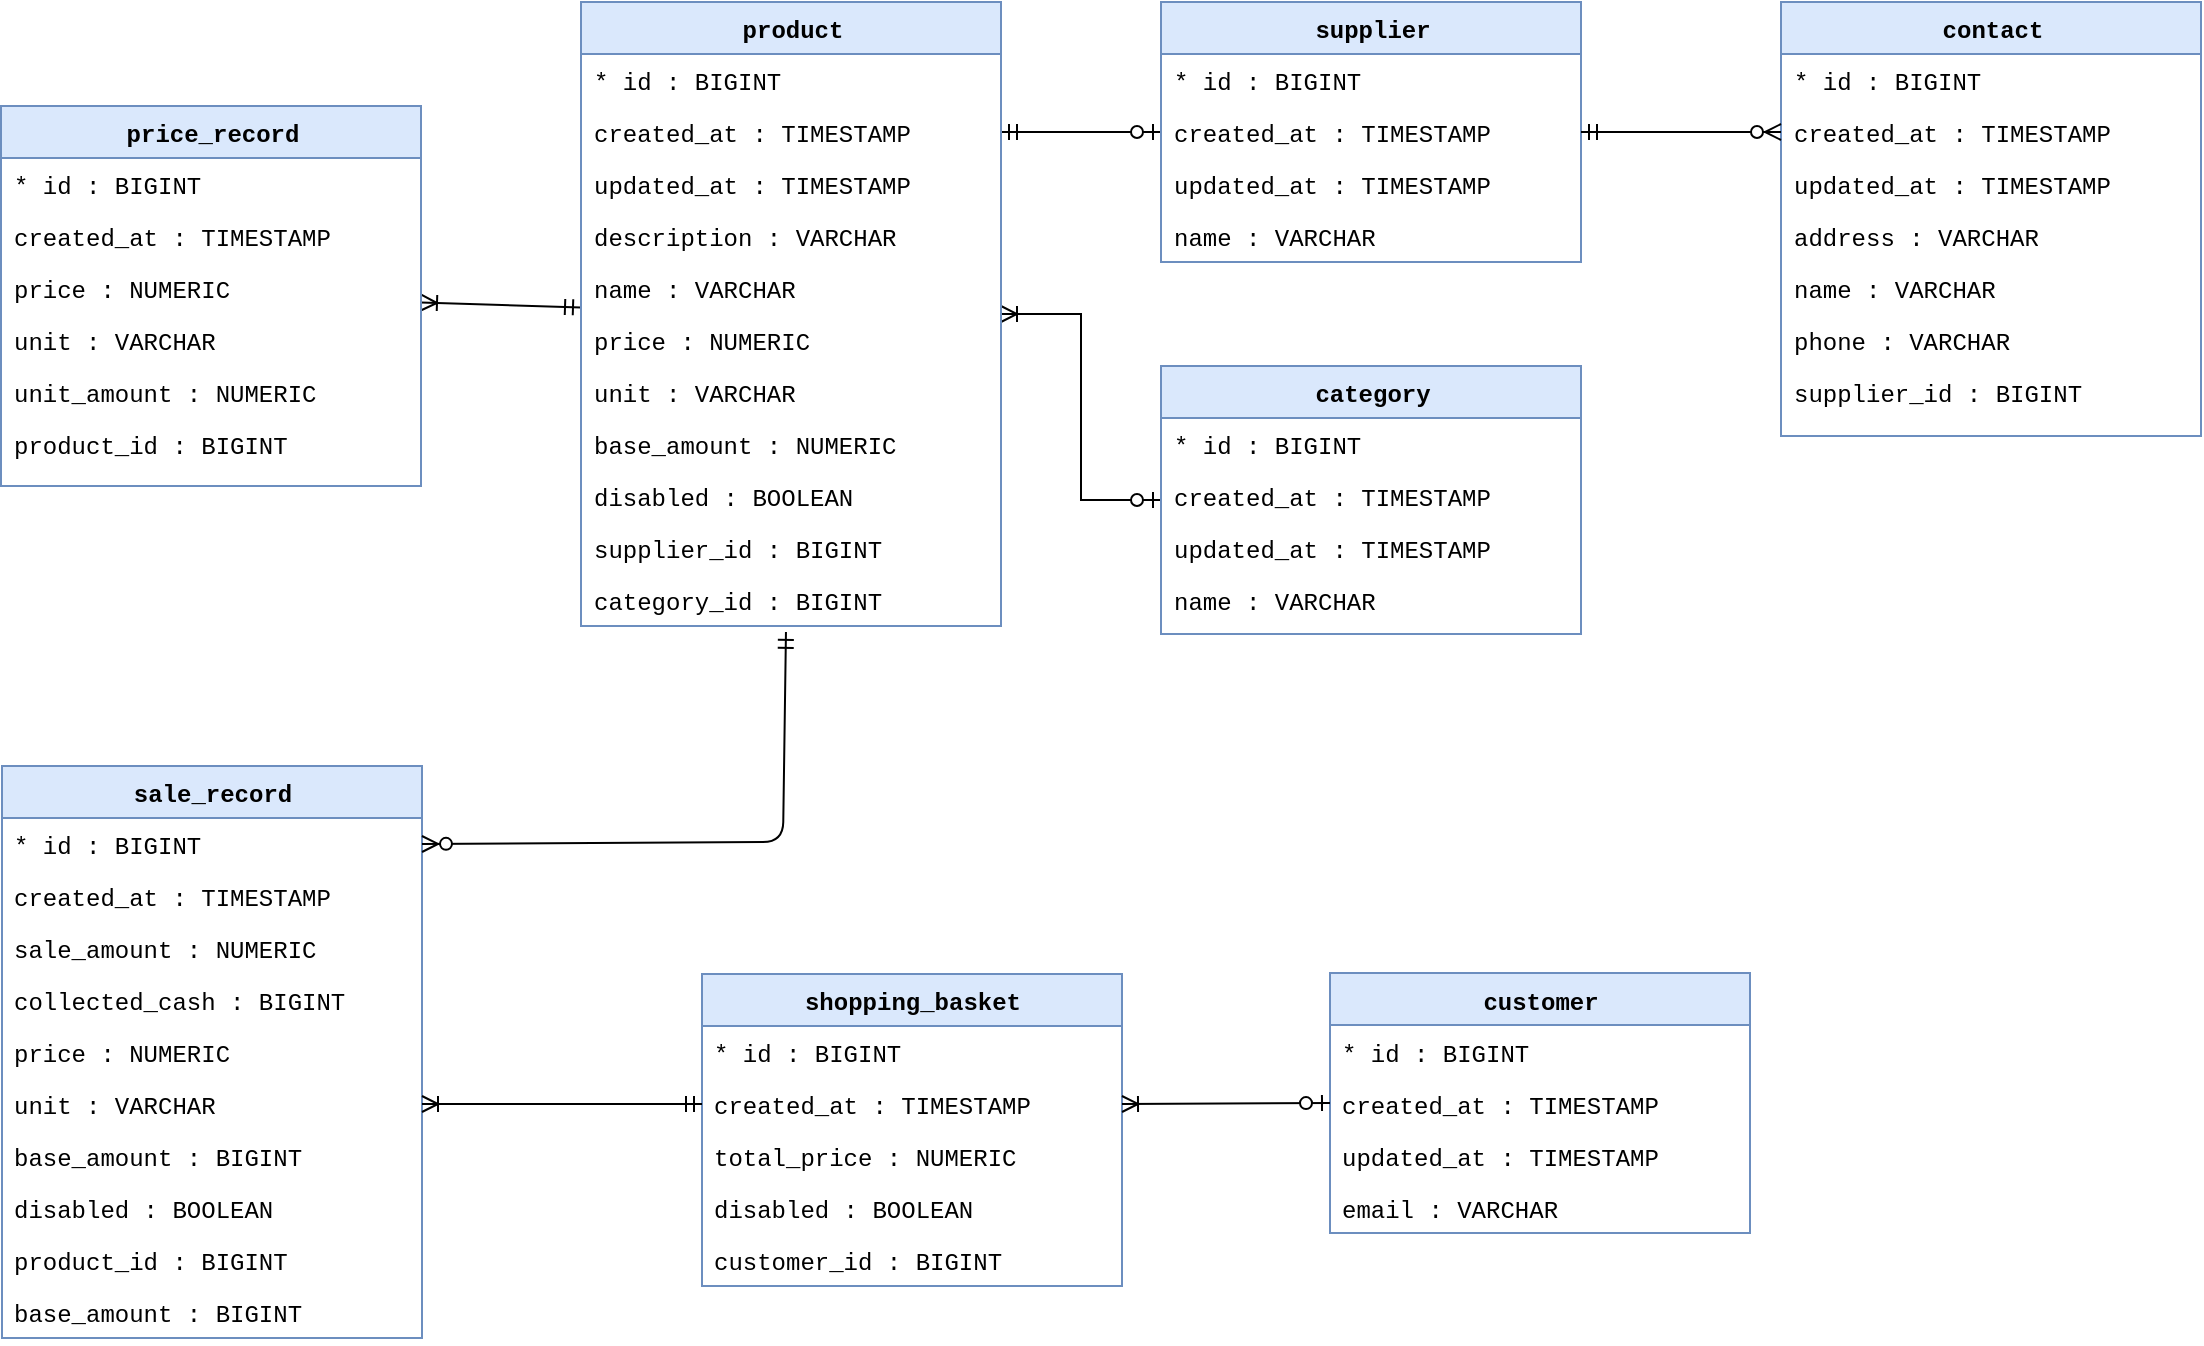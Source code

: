 <mxfile version="10.6.7" type="device"><diagram name="Page-1" id="9f46799a-70d6-7492-0946-bef42562c5a5"><mxGraphModel dx="898" dy="662" grid="1" gridSize="10" guides="1" tooltips="1" connect="1" arrows="1" fold="1" page="1" pageScale="1" pageWidth="1400" pageHeight="850" background="#ffffff" math="0" shadow="0"><root><mxCell id="0"/><mxCell id="1" parent="0"/><mxCell id="7nwU8YPS7pxJxNZz5ea_-14" value="&lt;font face=&quot;Courier New&quot;&gt;sale_record&lt;br&gt;&lt;/font&gt;&lt;br&gt;" style="swimlane;html=1;fontStyle=1;align=center;verticalAlign=top;childLayout=stackLayout;horizontal=1;startSize=26;horizontalStack=0;resizeParent=1;resizeLast=0;collapsible=1;marginBottom=0;swimlaneFillColor=#ffffff;rounded=0;shadow=0;comic=0;labelBackgroundColor=none;strokeColor=#6c8ebf;strokeWidth=1;fillColor=#dae8fc;fontFamily=Verdana;fontSize=12;" parent="1" vertex="1"><mxGeometry x="150" y="500" width="210" height="286" as="geometry"/></mxCell><mxCell id="7nwU8YPS7pxJxNZz5ea_-15" value="&lt;font face=&quot;Courier New&quot;&gt;* id : BIGINT&lt;/font&gt;" style="text;html=1;strokeColor=none;fillColor=none;align=left;verticalAlign=top;spacingLeft=4;spacingRight=4;whiteSpace=wrap;overflow=hidden;rotatable=0;points=[[0,0.5],[1,0.5]];portConstraint=eastwest;" parent="7nwU8YPS7pxJxNZz5ea_-14" vertex="1"><mxGeometry y="26" width="210" height="26" as="geometry"/></mxCell><mxCell id="7nwU8YPS7pxJxNZz5ea_-16" value="&lt;font face=&quot;Courier New&quot;&gt;created_at : TIMESTAMP&lt;/font&gt;" style="text;html=1;strokeColor=none;fillColor=none;align=left;verticalAlign=top;spacingLeft=4;spacingRight=4;whiteSpace=wrap;overflow=hidden;rotatable=0;points=[[0,0.5],[1,0.5]];portConstraint=eastwest;" parent="7nwU8YPS7pxJxNZz5ea_-14" vertex="1"><mxGeometry y="52" width="210" height="26" as="geometry"/></mxCell><mxCell id="7nwU8YPS7pxJxNZz5ea_-116" value="&lt;font face=&quot;Courier New&quot;&gt;sale_amount : NUMERIC&lt;/font&gt;" style="text;html=1;strokeColor=none;fillColor=none;align=left;verticalAlign=top;spacingLeft=4;spacingRight=4;whiteSpace=wrap;overflow=hidden;rotatable=0;points=[[0,0.5],[1,0.5]];portConstraint=eastwest;" parent="7nwU8YPS7pxJxNZz5ea_-14" vertex="1"><mxGeometry y="78" width="210" height="26" as="geometry"/></mxCell><mxCell id="7nwU8YPS7pxJxNZz5ea_-118" value="&lt;font face=&quot;Courier New&quot;&gt;collected_cash : BIGINT&lt;/font&gt;" style="text;html=1;strokeColor=none;fillColor=none;align=left;verticalAlign=top;spacingLeft=4;spacingRight=4;whiteSpace=wrap;overflow=hidden;rotatable=0;points=[[0,0.5],[1,0.5]];portConstraint=eastwest;" parent="7nwU8YPS7pxJxNZz5ea_-14" vertex="1"><mxGeometry y="104" width="210" height="26" as="geometry"/></mxCell><mxCell id="7nwU8YPS7pxJxNZz5ea_-119" value="&lt;font face=&quot;Courier New&quot;&gt;price : NUMERIC&lt;/font&gt;" style="text;html=1;strokeColor=none;fillColor=none;align=left;verticalAlign=top;spacingLeft=4;spacingRight=4;whiteSpace=wrap;overflow=hidden;rotatable=0;points=[[0,0.5],[1,0.5]];portConstraint=eastwest;" parent="7nwU8YPS7pxJxNZz5ea_-14" vertex="1"><mxGeometry y="130" width="210" height="26" as="geometry"/></mxCell><mxCell id="7nwU8YPS7pxJxNZz5ea_-121" value="&lt;font face=&quot;Courier New&quot;&gt;unit : VARCHAR&lt;/font&gt;" style="text;html=1;strokeColor=none;fillColor=none;align=left;verticalAlign=top;spacingLeft=4;spacingRight=4;whiteSpace=wrap;overflow=hidden;rotatable=0;points=[[0,0.5],[1,0.5]];portConstraint=eastwest;" parent="7nwU8YPS7pxJxNZz5ea_-14" vertex="1"><mxGeometry y="156" width="210" height="26" as="geometry"/></mxCell><mxCell id="vKMi6-VbqMgXZf9BThyj-1" value="&lt;font face=&quot;Courier New&quot;&gt;base_amount : BIGINT&lt;/font&gt;" style="text;html=1;strokeColor=none;fillColor=none;align=left;verticalAlign=top;spacingLeft=4;spacingRight=4;whiteSpace=wrap;overflow=hidden;rotatable=0;points=[[0,0.5],[1,0.5]];portConstraint=eastwest;" parent="7nwU8YPS7pxJxNZz5ea_-14" vertex="1"><mxGeometry y="182" width="210" height="26" as="geometry"/></mxCell><mxCell id="vKMi6-VbqMgXZf9BThyj-2" value="&lt;font face=&quot;Courier New&quot;&gt;disabled : BOOLEAN&lt;/font&gt;" style="text;html=1;strokeColor=none;fillColor=none;align=left;verticalAlign=top;spacingLeft=4;spacingRight=4;whiteSpace=wrap;overflow=hidden;rotatable=0;points=[[0,0.5],[1,0.5]];portConstraint=eastwest;" parent="7nwU8YPS7pxJxNZz5ea_-14" vertex="1"><mxGeometry y="208" width="210" height="26" as="geometry"/></mxCell><mxCell id="vKMi6-VbqMgXZf9BThyj-3" value="&lt;font face=&quot;Courier New&quot;&gt;product_id : BIGINT&lt;/font&gt;" style="text;html=1;strokeColor=none;fillColor=none;align=left;verticalAlign=top;spacingLeft=4;spacingRight=4;whiteSpace=wrap;overflow=hidden;rotatable=0;points=[[0,0.5],[1,0.5]];portConstraint=eastwest;" parent="7nwU8YPS7pxJxNZz5ea_-14" vertex="1"><mxGeometry y="234" width="210" height="26" as="geometry"/></mxCell><mxCell id="tIykfAPJKMvqnPyVSORO-4" value="&lt;font face=&quot;Courier New&quot;&gt;base_amount : BIGINT&lt;/font&gt;" style="text;html=1;strokeColor=none;fillColor=none;align=left;verticalAlign=top;spacingLeft=4;spacingRight=4;whiteSpace=wrap;overflow=hidden;rotatable=0;points=[[0,0.5],[1,0.5]];portConstraint=eastwest;" parent="7nwU8YPS7pxJxNZz5ea_-14" vertex="1"><mxGeometry y="260" width="210" height="26" as="geometry"/></mxCell><mxCell id="7nwU8YPS7pxJxNZz5ea_-51" value="&lt;font face=&quot;Courier New&quot;&gt;shopping_basket&lt;/font&gt;" style="swimlane;html=1;fontStyle=1;align=center;verticalAlign=top;childLayout=stackLayout;horizontal=1;startSize=26;horizontalStack=0;resizeParent=1;resizeLast=0;collapsible=1;marginBottom=0;swimlaneFillColor=#ffffff;rounded=0;shadow=0;comic=0;labelBackgroundColor=none;strokeColor=#6c8ebf;strokeWidth=1;fillColor=#dae8fc;fontFamily=Verdana;fontSize=12;" parent="1" vertex="1"><mxGeometry x="500" y="604" width="210" height="156" as="geometry"/></mxCell><mxCell id="7nwU8YPS7pxJxNZz5ea_-52" value="&lt;font face=&quot;Courier New&quot;&gt;* id : BIGINT&lt;/font&gt;" style="text;html=1;strokeColor=none;fillColor=none;align=left;verticalAlign=top;spacingLeft=4;spacingRight=4;whiteSpace=wrap;overflow=hidden;rotatable=0;points=[[0,0.5],[1,0.5]];portConstraint=eastwest;" parent="7nwU8YPS7pxJxNZz5ea_-51" vertex="1"><mxGeometry y="26" width="210" height="26" as="geometry"/></mxCell><mxCell id="7nwU8YPS7pxJxNZz5ea_-53" value="&lt;font face=&quot;Courier New&quot;&gt;created_at : TIMESTAMP&lt;/font&gt;" style="text;html=1;strokeColor=none;fillColor=none;align=left;verticalAlign=top;spacingLeft=4;spacingRight=4;whiteSpace=wrap;overflow=hidden;rotatable=0;points=[[0,0.5],[1,0.5]];portConstraint=eastwest;" parent="7nwU8YPS7pxJxNZz5ea_-51" vertex="1"><mxGeometry y="52" width="210" height="26" as="geometry"/></mxCell><mxCell id="7nwU8YPS7pxJxNZz5ea_-133" value="&lt;font face=&quot;Courier New&quot;&gt;total_price : NUMERIC&lt;/font&gt;" style="text;html=1;strokeColor=none;fillColor=none;align=left;verticalAlign=top;spacingLeft=4;spacingRight=4;whiteSpace=wrap;overflow=hidden;rotatable=0;points=[[0,0.5],[1,0.5]];portConstraint=eastwest;" parent="7nwU8YPS7pxJxNZz5ea_-51" vertex="1"><mxGeometry y="78" width="210" height="26" as="geometry"/></mxCell><mxCell id="tIykfAPJKMvqnPyVSORO-2" value="&lt;font face=&quot;Courier New&quot;&gt;disabled : BOOLEAN&lt;/font&gt;" style="text;html=1;strokeColor=none;fillColor=none;align=left;verticalAlign=top;spacingLeft=4;spacingRight=4;whiteSpace=wrap;overflow=hidden;rotatable=0;points=[[0,0.5],[1,0.5]];portConstraint=eastwest;" parent="7nwU8YPS7pxJxNZz5ea_-51" vertex="1"><mxGeometry y="104" width="210" height="26" as="geometry"/></mxCell><mxCell id="tIykfAPJKMvqnPyVSORO-3" value="&lt;font face=&quot;Courier New&quot;&gt;customer_id : BIGINT&lt;/font&gt;" style="text;html=1;strokeColor=none;fillColor=none;align=left;verticalAlign=top;spacingLeft=4;spacingRight=4;whiteSpace=wrap;overflow=hidden;rotatable=0;points=[[0,0.5],[1,0.5]];portConstraint=eastwest;" parent="7nwU8YPS7pxJxNZz5ea_-51" vertex="1"><mxGeometry y="130" width="210" height="26" as="geometry"/></mxCell><mxCell id="7nwU8YPS7pxJxNZz5ea_-57" value="&lt;font face=&quot;Courier New&quot;&gt;customer&lt;/font&gt;" style="swimlane;html=1;fontStyle=1;align=center;verticalAlign=top;childLayout=stackLayout;horizontal=1;startSize=26;horizontalStack=0;resizeParent=1;resizeLast=0;collapsible=1;marginBottom=0;swimlaneFillColor=#ffffff;rounded=0;shadow=0;comic=0;labelBackgroundColor=none;strokeColor=#6c8ebf;strokeWidth=1;fillColor=#dae8fc;fontFamily=Verdana;fontSize=12;" parent="1" vertex="1"><mxGeometry x="814" y="603.5" width="210" height="130" as="geometry"/></mxCell><mxCell id="7nwU8YPS7pxJxNZz5ea_-58" value="&lt;font face=&quot;Courier New&quot;&gt;* id : BIGINT&lt;/font&gt;" style="text;html=1;strokeColor=none;fillColor=none;align=left;verticalAlign=top;spacingLeft=4;spacingRight=4;whiteSpace=wrap;overflow=hidden;rotatable=0;points=[[0,0.5],[1,0.5]];portConstraint=eastwest;" parent="7nwU8YPS7pxJxNZz5ea_-57" vertex="1"><mxGeometry y="26" width="210" height="26" as="geometry"/></mxCell><mxCell id="7nwU8YPS7pxJxNZz5ea_-59" value="&lt;font face=&quot;Courier New&quot;&gt;created_at : TIMESTAMP&lt;/font&gt;" style="text;html=1;strokeColor=none;fillColor=none;align=left;verticalAlign=top;spacingLeft=4;spacingRight=4;whiteSpace=wrap;overflow=hidden;rotatable=0;points=[[0,0.5],[1,0.5]];portConstraint=eastwest;" parent="7nwU8YPS7pxJxNZz5ea_-57" vertex="1"><mxGeometry y="52" width="210" height="26" as="geometry"/></mxCell><mxCell id="7nwU8YPS7pxJxNZz5ea_-60" value="&lt;font face=&quot;Courier New&quot;&gt;updated_at : TIMESTAMP&lt;/font&gt;" style="text;html=1;strokeColor=none;fillColor=none;align=left;verticalAlign=top;spacingLeft=4;spacingRight=4;whiteSpace=wrap;overflow=hidden;rotatable=0;points=[[0,0.5],[1,0.5]];portConstraint=eastwest;" parent="7nwU8YPS7pxJxNZz5ea_-57" vertex="1"><mxGeometry y="78" width="210" height="26" as="geometry"/></mxCell><mxCell id="7nwU8YPS7pxJxNZz5ea_-134" value="&lt;font face=&quot;Courier New&quot;&gt;email : VARCHAR&lt;/font&gt;" style="text;html=1;strokeColor=none;fillColor=none;align=left;verticalAlign=top;spacingLeft=4;spacingRight=4;whiteSpace=wrap;overflow=hidden;rotatable=0;points=[[0,0.5],[1,0.5]];portConstraint=eastwest;" parent="7nwU8YPS7pxJxNZz5ea_-57" vertex="1"><mxGeometry y="104" width="210" height="26" as="geometry"/></mxCell><mxCell id="7nwU8YPS7pxJxNZz5ea_-28" value="" style="edgeStyle=orthogonalEdgeStyle;rounded=0;orthogonalLoop=1;jettySize=auto;html=1;startArrow=ERoneToMany;startFill=0;endArrow=ERzeroToOne;endFill=1;" parent="1" source="7nwU8YPS7pxJxNZz5ea_-19" target="7nwU8YPS7pxJxNZz5ea_-24" edge="1"><mxGeometry relative="1" as="geometry"/></mxCell><mxCell id="7nwU8YPS7pxJxNZz5ea_-33" value="" style="rounded=0;orthogonalLoop=1;jettySize=auto;html=1;startArrow=ERmandOne;startFill=0;endArrow=ERzeroToOne;endFill=1;exitX=1;exitY=0.5;exitDx=0;exitDy=0;" parent="1" source="7nwU8YPS7pxJxNZz5ea_-21" target="7nwU8YPS7pxJxNZz5ea_-29" edge="1"><mxGeometry relative="1" as="geometry"/></mxCell><mxCell id="7nwU8YPS7pxJxNZz5ea_-105" value="" style="edgeStyle=none;rounded=0;orthogonalLoop=1;jettySize=auto;html=1;startArrow=ERmandOne;startFill=0;endArrow=ERoneToMany;endFill=0;" parent="1" source="7nwU8YPS7pxJxNZz5ea_-19" target="7nwU8YPS7pxJxNZz5ea_-94" edge="1"><mxGeometry relative="1" as="geometry"/></mxCell><mxCell id="7nwU8YPS7pxJxNZz5ea_-19" value="&lt;font face=&quot;Courier New&quot;&gt;product&lt;/font&gt;&lt;br&gt;" style="swimlane;html=1;fontStyle=1;align=center;verticalAlign=top;childLayout=stackLayout;horizontal=1;startSize=26;horizontalStack=0;resizeParent=1;resizeLast=0;collapsible=1;marginBottom=0;swimlaneFillColor=#ffffff;rounded=0;shadow=0;comic=0;labelBackgroundColor=none;strokeColor=#6c8ebf;strokeWidth=1;fillColor=#dae8fc;fontFamily=Verdana;fontSize=12;" parent="1" vertex="1"><mxGeometry x="439.5" y="118" width="210" height="312" as="geometry"/></mxCell><mxCell id="7nwU8YPS7pxJxNZz5ea_-20" value="&lt;font face=&quot;Courier New&quot;&gt;* id : BIGINT&lt;/font&gt;" style="text;html=1;strokeColor=none;fillColor=none;align=left;verticalAlign=top;spacingLeft=4;spacingRight=4;whiteSpace=wrap;overflow=hidden;rotatable=0;points=[[0,0.5],[1,0.5]];portConstraint=eastwest;" parent="7nwU8YPS7pxJxNZz5ea_-19" vertex="1"><mxGeometry y="26" width="210" height="26" as="geometry"/></mxCell><mxCell id="7nwU8YPS7pxJxNZz5ea_-21" value="&lt;font face=&quot;Courier New&quot;&gt;created_at : TIMESTAMP&lt;/font&gt;" style="text;html=1;strokeColor=none;fillColor=none;align=left;verticalAlign=top;spacingLeft=4;spacingRight=4;whiteSpace=wrap;overflow=hidden;rotatable=0;points=[[0,0.5],[1,0.5]];portConstraint=eastwest;" parent="7nwU8YPS7pxJxNZz5ea_-19" vertex="1"><mxGeometry y="52" width="210" height="26" as="geometry"/></mxCell><mxCell id="7nwU8YPS7pxJxNZz5ea_-22" value="&lt;font face=&quot;Courier New&quot;&gt;updated_at : TIMESTAMP&lt;/font&gt;" style="text;html=1;strokeColor=none;fillColor=none;align=left;verticalAlign=top;spacingLeft=4;spacingRight=4;whiteSpace=wrap;overflow=hidden;rotatable=0;points=[[0,0.5],[1,0.5]];portConstraint=eastwest;" parent="7nwU8YPS7pxJxNZz5ea_-19" vertex="1"><mxGeometry y="78" width="210" height="26" as="geometry"/></mxCell><mxCell id="7nwU8YPS7pxJxNZz5ea_-87" value="&lt;font face=&quot;Courier New&quot;&gt;description : VARCHAR&lt;/font&gt;" style="text;html=1;strokeColor=none;fillColor=none;align=left;verticalAlign=top;spacingLeft=4;spacingRight=4;whiteSpace=wrap;overflow=hidden;rotatable=0;points=[[0,0.5],[1,0.5]];portConstraint=eastwest;" parent="7nwU8YPS7pxJxNZz5ea_-19" vertex="1"><mxGeometry y="104" width="210" height="26" as="geometry"/></mxCell><mxCell id="7nwU8YPS7pxJxNZz5ea_-88" value="&lt;font face=&quot;Courier New&quot;&gt;name : VARCHAR&lt;/font&gt;" style="text;html=1;strokeColor=none;fillColor=none;align=left;verticalAlign=top;spacingLeft=4;spacingRight=4;whiteSpace=wrap;overflow=hidden;rotatable=0;points=[[0,0.5],[1,0.5]];portConstraint=eastwest;" parent="7nwU8YPS7pxJxNZz5ea_-19" vertex="1"><mxGeometry y="130" width="210" height="26" as="geometry"/></mxCell><mxCell id="7nwU8YPS7pxJxNZz5ea_-89" value="&lt;font face=&quot;Courier New&quot;&gt;price : NUMERIC&lt;/font&gt;" style="text;html=1;strokeColor=none;fillColor=none;align=left;verticalAlign=top;spacingLeft=4;spacingRight=4;whiteSpace=wrap;overflow=hidden;rotatable=0;points=[[0,0.5],[1,0.5]];portConstraint=eastwest;" parent="7nwU8YPS7pxJxNZz5ea_-19" vertex="1"><mxGeometry y="156" width="210" height="26" as="geometry"/></mxCell><mxCell id="7nwU8YPS7pxJxNZz5ea_-90" value="&lt;font face=&quot;Courier New&quot;&gt;unit : VARCHAR&lt;/font&gt;" style="text;html=1;strokeColor=none;fillColor=none;align=left;verticalAlign=top;spacingLeft=4;spacingRight=4;whiteSpace=wrap;overflow=hidden;rotatable=0;points=[[0,0.5],[1,0.5]];portConstraint=eastwest;" parent="7nwU8YPS7pxJxNZz5ea_-19" vertex="1"><mxGeometry y="182" width="210" height="26" as="geometry"/></mxCell><mxCell id="7nwU8YPS7pxJxNZz5ea_-91" value="&lt;font face=&quot;Courier New&quot;&gt;base_amount : NUMERIC&lt;/font&gt;" style="text;html=1;strokeColor=none;fillColor=none;align=left;verticalAlign=top;spacingLeft=4;spacingRight=4;whiteSpace=wrap;overflow=hidden;rotatable=0;points=[[0,0.5],[1,0.5]];portConstraint=eastwest;" parent="7nwU8YPS7pxJxNZz5ea_-19" vertex="1"><mxGeometry y="208" width="210" height="26" as="geometry"/></mxCell><mxCell id="7nwU8YPS7pxJxNZz5ea_-92" value="&lt;font face=&quot;Courier New&quot;&gt;disabled : BOOLEAN&lt;/font&gt;" style="text;html=1;strokeColor=none;fillColor=none;align=left;verticalAlign=top;spacingLeft=4;spacingRight=4;whiteSpace=wrap;overflow=hidden;rotatable=0;points=[[0,0.5],[1,0.5]];portConstraint=eastwest;" parent="7nwU8YPS7pxJxNZz5ea_-19" vertex="1"><mxGeometry y="234" width="210" height="26" as="geometry"/></mxCell><mxCell id="7nwU8YPS7pxJxNZz5ea_-93" value="&lt;font face=&quot;Courier New&quot;&gt;supplier_id : BIGINT&lt;/font&gt;" style="text;html=1;strokeColor=none;fillColor=none;align=left;verticalAlign=top;spacingLeft=4;spacingRight=4;whiteSpace=wrap;overflow=hidden;rotatable=0;points=[[0,0.5],[1,0.5]];portConstraint=eastwest;" parent="7nwU8YPS7pxJxNZz5ea_-19" vertex="1"><mxGeometry y="260" width="210" height="26" as="geometry"/></mxCell><mxCell id="tIykfAPJKMvqnPyVSORO-19" value="&lt;font face=&quot;Courier New&quot;&gt;category_id : BIGINT&lt;/font&gt;" style="text;html=1;strokeColor=none;fillColor=none;align=left;verticalAlign=top;spacingLeft=4;spacingRight=4;whiteSpace=wrap;overflow=hidden;rotatable=0;points=[[0,0.5],[1,0.5]];portConstraint=eastwest;" parent="7nwU8YPS7pxJxNZz5ea_-19" vertex="1"><mxGeometry y="286" width="210" height="26" as="geometry"/></mxCell><mxCell id="7nwU8YPS7pxJxNZz5ea_-94" value="&lt;font face=&quot;Courier New&quot;&gt;price_record&lt;/font&gt;&lt;br&gt;" style="swimlane;html=1;fontStyle=1;align=center;verticalAlign=top;childLayout=stackLayout;horizontal=1;startSize=26;horizontalStack=0;resizeParent=1;resizeLast=0;collapsible=1;marginBottom=0;swimlaneFillColor=#ffffff;rounded=0;shadow=0;comic=0;labelBackgroundColor=none;strokeColor=#6c8ebf;strokeWidth=1;fillColor=#dae8fc;fontFamily=Verdana;fontSize=12;" parent="1" vertex="1"><mxGeometry x="149.5" y="170" width="210" height="190" as="geometry"/></mxCell><mxCell id="7nwU8YPS7pxJxNZz5ea_-95" value="&lt;font face=&quot;Courier New&quot;&gt;* id : BIGINT&lt;/font&gt;" style="text;html=1;strokeColor=none;fillColor=none;align=left;verticalAlign=top;spacingLeft=4;spacingRight=4;whiteSpace=wrap;overflow=hidden;rotatable=0;points=[[0,0.5],[1,0.5]];portConstraint=eastwest;" parent="7nwU8YPS7pxJxNZz5ea_-94" vertex="1"><mxGeometry y="26" width="210" height="26" as="geometry"/></mxCell><mxCell id="7nwU8YPS7pxJxNZz5ea_-96" value="&lt;font face=&quot;Courier New&quot;&gt;created_at : TIMESTAMP&lt;/font&gt;" style="text;html=1;strokeColor=none;fillColor=none;align=left;verticalAlign=top;spacingLeft=4;spacingRight=4;whiteSpace=wrap;overflow=hidden;rotatable=0;points=[[0,0.5],[1,0.5]];portConstraint=eastwest;" parent="7nwU8YPS7pxJxNZz5ea_-94" vertex="1"><mxGeometry y="52" width="210" height="26" as="geometry"/></mxCell><mxCell id="7nwU8YPS7pxJxNZz5ea_-100" value="&lt;font face=&quot;Courier New&quot;&gt;price : NUMERIC&lt;/font&gt;" style="text;html=1;strokeColor=none;fillColor=none;align=left;verticalAlign=top;spacingLeft=4;spacingRight=4;whiteSpace=wrap;overflow=hidden;rotatable=0;points=[[0,0.5],[1,0.5]];portConstraint=eastwest;" parent="7nwU8YPS7pxJxNZz5ea_-94" vertex="1"><mxGeometry y="78" width="210" height="26" as="geometry"/></mxCell><mxCell id="7nwU8YPS7pxJxNZz5ea_-101" value="&lt;font face=&quot;Courier New&quot;&gt;unit : VARCHAR&lt;/font&gt;" style="text;html=1;strokeColor=none;fillColor=none;align=left;verticalAlign=top;spacingLeft=4;spacingRight=4;whiteSpace=wrap;overflow=hidden;rotatable=0;points=[[0,0.5],[1,0.5]];portConstraint=eastwest;" parent="7nwU8YPS7pxJxNZz5ea_-94" vertex="1"><mxGeometry y="104" width="210" height="26" as="geometry"/></mxCell><mxCell id="7nwU8YPS7pxJxNZz5ea_-102" value="&lt;font face=&quot;Courier New&quot;&gt;unit_amount : NUMERIC&lt;/font&gt;" style="text;html=1;strokeColor=none;fillColor=none;align=left;verticalAlign=top;spacingLeft=4;spacingRight=4;whiteSpace=wrap;overflow=hidden;rotatable=0;points=[[0,0.5],[1,0.5]];portConstraint=eastwest;" parent="7nwU8YPS7pxJxNZz5ea_-94" vertex="1"><mxGeometry y="130" width="210" height="26" as="geometry"/></mxCell><mxCell id="7nwU8YPS7pxJxNZz5ea_-103" value="&lt;font face=&quot;Courier New&quot;&gt;product_id : BIGINT&lt;/font&gt;" style="text;html=1;strokeColor=none;fillColor=none;align=left;verticalAlign=top;spacingLeft=4;spacingRight=4;whiteSpace=wrap;overflow=hidden;rotatable=0;points=[[0,0.5],[1,0.5]];portConstraint=eastwest;" parent="7nwU8YPS7pxJxNZz5ea_-94" vertex="1"><mxGeometry y="156" width="210" height="26" as="geometry"/></mxCell><mxCell id="7nwU8YPS7pxJxNZz5ea_-29" value="&lt;font face=&quot;Courier New&quot;&gt;supplier&lt;/font&gt;&lt;br&gt;" style="swimlane;html=1;fontStyle=1;align=center;verticalAlign=top;childLayout=stackLayout;horizontal=1;startSize=26;horizontalStack=0;resizeParent=1;resizeLast=0;collapsible=1;marginBottom=0;swimlaneFillColor=#ffffff;rounded=0;shadow=0;comic=0;labelBackgroundColor=none;strokeColor=#6c8ebf;strokeWidth=1;fillColor=#dae8fc;fontFamily=Verdana;fontSize=12;" parent="1" vertex="1"><mxGeometry x="729.5" y="118" width="210" height="130" as="geometry"/></mxCell><mxCell id="7nwU8YPS7pxJxNZz5ea_-30" value="&lt;font face=&quot;Courier New&quot;&gt;* id : BIGINT&lt;/font&gt;" style="text;html=1;strokeColor=none;fillColor=none;align=left;verticalAlign=top;spacingLeft=4;spacingRight=4;whiteSpace=wrap;overflow=hidden;rotatable=0;points=[[0,0.5],[1,0.5]];portConstraint=eastwest;" parent="7nwU8YPS7pxJxNZz5ea_-29" vertex="1"><mxGeometry y="26" width="210" height="26" as="geometry"/></mxCell><mxCell id="7nwU8YPS7pxJxNZz5ea_-31" value="&lt;font face=&quot;Courier New&quot;&gt;created_at : TIMESTAMP&lt;/font&gt;" style="text;html=1;strokeColor=none;fillColor=none;align=left;verticalAlign=top;spacingLeft=4;spacingRight=4;whiteSpace=wrap;overflow=hidden;rotatable=0;points=[[0,0.5],[1,0.5]];portConstraint=eastwest;" parent="7nwU8YPS7pxJxNZz5ea_-29" vertex="1"><mxGeometry y="52" width="210" height="26" as="geometry"/></mxCell><mxCell id="7nwU8YPS7pxJxNZz5ea_-32" value="&lt;font face=&quot;Courier New&quot;&gt;updated_at : TIMESTAMP&lt;/font&gt;" style="text;html=1;strokeColor=none;fillColor=none;align=left;verticalAlign=top;spacingLeft=4;spacingRight=4;whiteSpace=wrap;overflow=hidden;rotatable=0;points=[[0,0.5],[1,0.5]];portConstraint=eastwest;" parent="7nwU8YPS7pxJxNZz5ea_-29" vertex="1"><mxGeometry y="78" width="210" height="26" as="geometry"/></mxCell><mxCell id="7nwU8YPS7pxJxNZz5ea_-80" value="&lt;font face=&quot;Courier New&quot;&gt;name : VARCHAR&lt;/font&gt;" style="text;html=1;strokeColor=none;fillColor=none;align=left;verticalAlign=top;spacingLeft=4;spacingRight=4;whiteSpace=wrap;overflow=hidden;rotatable=0;points=[[0,0.5],[1,0.5]];portConstraint=eastwest;" parent="7nwU8YPS7pxJxNZz5ea_-29" vertex="1"><mxGeometry y="104" width="210" height="26" as="geometry"/></mxCell><mxCell id="7nwU8YPS7pxJxNZz5ea_-39" value="&lt;font face=&quot;Courier New&quot;&gt;contact&lt;/font&gt;&lt;br&gt;" style="swimlane;html=1;fontStyle=1;align=center;verticalAlign=top;childLayout=stackLayout;horizontal=1;startSize=26;horizontalStack=0;resizeParent=1;resizeLast=0;collapsible=1;marginBottom=0;swimlaneFillColor=#ffffff;rounded=0;shadow=0;comic=0;labelBackgroundColor=none;strokeColor=#6c8ebf;strokeWidth=1;fillColor=#dae8fc;fontFamily=Verdana;fontSize=12;" parent="1" vertex="1"><mxGeometry x="1039.5" y="118" width="210" height="217" as="geometry"/></mxCell><mxCell id="7nwU8YPS7pxJxNZz5ea_-40" value="&lt;font face=&quot;Courier New&quot;&gt;* id : BIGINT&lt;/font&gt;" style="text;html=1;strokeColor=none;fillColor=none;align=left;verticalAlign=top;spacingLeft=4;spacingRight=4;whiteSpace=wrap;overflow=hidden;rotatable=0;points=[[0,0.5],[1,0.5]];portConstraint=eastwest;" parent="7nwU8YPS7pxJxNZz5ea_-39" vertex="1"><mxGeometry y="26" width="210" height="26" as="geometry"/></mxCell><mxCell id="7nwU8YPS7pxJxNZz5ea_-41" value="&lt;font face=&quot;Courier New&quot;&gt;created_at : TIMESTAMP&lt;/font&gt;" style="text;html=1;strokeColor=none;fillColor=none;align=left;verticalAlign=top;spacingLeft=4;spacingRight=4;whiteSpace=wrap;overflow=hidden;rotatable=0;points=[[0,0.5],[1,0.5]];portConstraint=eastwest;" parent="7nwU8YPS7pxJxNZz5ea_-39" vertex="1"><mxGeometry y="52" width="210" height="26" as="geometry"/></mxCell><mxCell id="7nwU8YPS7pxJxNZz5ea_-42" value="&lt;font face=&quot;Courier New&quot;&gt;updated_at : TIMESTAMP&lt;/font&gt;" style="text;html=1;strokeColor=none;fillColor=none;align=left;verticalAlign=top;spacingLeft=4;spacingRight=4;whiteSpace=wrap;overflow=hidden;rotatable=0;points=[[0,0.5],[1,0.5]];portConstraint=eastwest;" parent="7nwU8YPS7pxJxNZz5ea_-39" vertex="1"><mxGeometry y="78" width="210" height="26" as="geometry"/></mxCell><mxCell id="7nwU8YPS7pxJxNZz5ea_-108" value="&lt;font face=&quot;Courier New&quot;&gt;address : VARCHAR&lt;/font&gt;" style="text;html=1;strokeColor=none;fillColor=none;align=left;verticalAlign=top;spacingLeft=4;spacingRight=4;whiteSpace=wrap;overflow=hidden;rotatable=0;points=[[0,0.5],[1,0.5]];portConstraint=eastwest;" parent="7nwU8YPS7pxJxNZz5ea_-39" vertex="1"><mxGeometry y="104" width="210" height="26" as="geometry"/></mxCell><mxCell id="7nwU8YPS7pxJxNZz5ea_-112" value="&lt;font face=&quot;Courier New&quot;&gt;name : VARCHAR&lt;/font&gt;" style="text;html=1;strokeColor=none;fillColor=none;align=left;verticalAlign=top;spacingLeft=4;spacingRight=4;whiteSpace=wrap;overflow=hidden;rotatable=0;points=[[0,0.5],[1,0.5]];portConstraint=eastwest;" parent="7nwU8YPS7pxJxNZz5ea_-39" vertex="1"><mxGeometry y="130" width="210" height="26" as="geometry"/></mxCell><mxCell id="7nwU8YPS7pxJxNZz5ea_-113" value="&lt;font face=&quot;Courier New&quot;&gt;phone : VARCHAR&lt;/font&gt;" style="text;html=1;strokeColor=none;fillColor=none;align=left;verticalAlign=top;spacingLeft=4;spacingRight=4;whiteSpace=wrap;overflow=hidden;rotatable=0;points=[[0,0.5],[1,0.5]];portConstraint=eastwest;" parent="7nwU8YPS7pxJxNZz5ea_-39" vertex="1"><mxGeometry y="156" width="210" height="26" as="geometry"/></mxCell><mxCell id="7nwU8YPS7pxJxNZz5ea_-114" value="&lt;font face=&quot;Courier New&quot;&gt;supplier_id : BIGINT&lt;/font&gt;" style="text;html=1;strokeColor=none;fillColor=none;align=left;verticalAlign=top;spacingLeft=4;spacingRight=4;whiteSpace=wrap;overflow=hidden;rotatable=0;points=[[0,0.5],[1,0.5]];portConstraint=eastwest;" parent="7nwU8YPS7pxJxNZz5ea_-39" vertex="1"><mxGeometry y="182" width="210" height="26" as="geometry"/></mxCell><mxCell id="7nwU8YPS7pxJxNZz5ea_-24" value="&lt;font face=&quot;Courier New&quot;&gt;category&lt;/font&gt;&lt;br&gt;" style="swimlane;html=1;fontStyle=1;align=center;verticalAlign=top;childLayout=stackLayout;horizontal=1;startSize=26;horizontalStack=0;resizeParent=1;resizeLast=0;collapsible=1;marginBottom=0;swimlaneFillColor=#ffffff;rounded=0;shadow=0;comic=0;labelBackgroundColor=none;strokeColor=#6c8ebf;strokeWidth=1;fillColor=#dae8fc;fontFamily=Verdana;fontSize=12;" parent="1" vertex="1"><mxGeometry x="729.5" y="300" width="210" height="134" as="geometry"/></mxCell><mxCell id="7nwU8YPS7pxJxNZz5ea_-25" value="&lt;font face=&quot;Courier New&quot;&gt;* id : BIGINT&lt;/font&gt;" style="text;html=1;strokeColor=none;fillColor=none;align=left;verticalAlign=top;spacingLeft=4;spacingRight=4;whiteSpace=wrap;overflow=hidden;rotatable=0;points=[[0,0.5],[1,0.5]];portConstraint=eastwest;" parent="7nwU8YPS7pxJxNZz5ea_-24" vertex="1"><mxGeometry y="26" width="210" height="26" as="geometry"/></mxCell><mxCell id="7nwU8YPS7pxJxNZz5ea_-26" value="&lt;font face=&quot;Courier New&quot;&gt;created_at : TIMESTAMP&lt;/font&gt;" style="text;html=1;strokeColor=none;fillColor=none;align=left;verticalAlign=top;spacingLeft=4;spacingRight=4;whiteSpace=wrap;overflow=hidden;rotatable=0;points=[[0,0.5],[1,0.5]];portConstraint=eastwest;" parent="7nwU8YPS7pxJxNZz5ea_-24" vertex="1"><mxGeometry y="52" width="210" height="26" as="geometry"/></mxCell><mxCell id="7nwU8YPS7pxJxNZz5ea_-27" value="&lt;font face=&quot;Courier New&quot;&gt;updated_at : TIMESTAMP&lt;/font&gt;" style="text;html=1;strokeColor=none;fillColor=none;align=left;verticalAlign=top;spacingLeft=4;spacingRight=4;whiteSpace=wrap;overflow=hidden;rotatable=0;points=[[0,0.5],[1,0.5]];portConstraint=eastwest;" parent="7nwU8YPS7pxJxNZz5ea_-24" vertex="1"><mxGeometry y="78" width="210" height="26" as="geometry"/></mxCell><mxCell id="7nwU8YPS7pxJxNZz5ea_-75" value="&lt;font face=&quot;Courier New&quot;&gt;name : VARCHAR&lt;/font&gt;" style="text;html=1;strokeColor=none;fillColor=none;align=left;verticalAlign=top;spacingLeft=4;spacingRight=4;whiteSpace=wrap;overflow=hidden;rotatable=0;points=[[0,0.5],[1,0.5]];portConstraint=eastwest;" parent="7nwU8YPS7pxJxNZz5ea_-24" vertex="1"><mxGeometry y="104" width="210" height="26" as="geometry"/></mxCell><mxCell id="7nwU8YPS7pxJxNZz5ea_-68" value="" style="fontSize=12;html=1;endArrow=ERoneToMany;exitX=0;exitY=0.5;exitDx=0;exitDy=0;startArrow=ERzeroToOne;startFill=1;entryX=1;entryY=0.5;entryDx=0;entryDy=0;" parent="1" source="7nwU8YPS7pxJxNZz5ea_-59" target="7nwU8YPS7pxJxNZz5ea_-53" edge="1"><mxGeometry width="100" height="100" relative="1" as="geometry"><mxPoint x="249.5" y="966.5" as="sourcePoint"/><mxPoint x="254.5" y="886.5" as="targetPoint"/></mxGeometry></mxCell><mxCell id="7nwU8YPS7pxJxNZz5ea_-71" value="" style="fontSize=12;html=1;endArrow=ERoneToMany;exitX=0;exitY=0.5;exitDx=0;exitDy=0;entryX=1;entryY=0.5;entryDx=0;entryDy=0;startArrow=ERmandOne;startFill=0;" parent="1" source="7nwU8YPS7pxJxNZz5ea_-53" edge="1"><mxGeometry width="100" height="100" relative="1" as="geometry"><mxPoint x="253.5" y="706.5" as="sourcePoint"/><mxPoint x="360" y="669" as="targetPoint"/></mxGeometry></mxCell><mxCell id="7nwU8YPS7pxJxNZz5ea_-73" value="" style="fontSize=12;html=1;endArrow=ERzeroToMany;entryX=1;entryY=0.5;entryDx=0;entryDy=0;endFill=1;startArrow=ERmandOne;startFill=0;exitX=0.488;exitY=1.115;exitDx=0;exitDy=0;exitPerimeter=0;" parent="1" source="tIykfAPJKMvqnPyVSORO-19" target="7nwU8YPS7pxJxNZz5ea_-15" edge="1"><mxGeometry width="100" height="100" relative="1" as="geometry"><mxPoint x="541" y="450" as="sourcePoint"/><mxPoint x="429.5" y="257" as="targetPoint"/><Array as="points"><mxPoint x="540.5" y="538"/></Array></mxGeometry></mxCell><mxCell id="7nwU8YPS7pxJxNZz5ea_-107" style="edgeStyle=none;rounded=0;orthogonalLoop=1;jettySize=auto;html=1;exitX=1;exitY=0.5;exitDx=0;exitDy=0;entryX=0;entryY=0.5;entryDx=0;entryDy=0;startArrow=ERmandOne;startFill=0;endArrow=ERzeroToMany;endFill=1;" parent="1" source="7nwU8YPS7pxJxNZz5ea_-31" target="7nwU8YPS7pxJxNZz5ea_-41" edge="1"><mxGeometry relative="1" as="geometry"/></mxCell></root></mxGraphModel></diagram></mxfile>